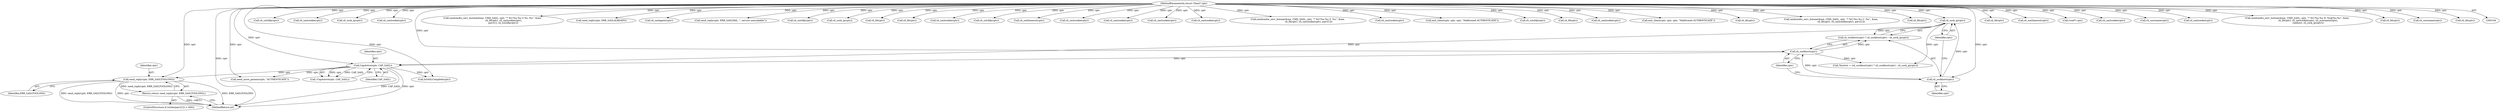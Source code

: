 digraph "0_nefarious2_f50a84bad996d438e7b31b9e74c32a41e43f8be5@API" {
"1000149" [label="(Call,send_reply(cptr, ERR_SASLTOOLONG))"];
"1000128" [label="(Call,CapActive(cptr, CAP_SASL))"];
"1000124" [label="(Call,cli_sock_ip(cptr))"];
"1000120" [label="(Call,cli_sockhost(cptr))"];
"1000105" [label="(MethodParameterIn,struct Client* cptr)"];
"1000122" [label="(Call,cli_sockhost(cptr))"];
"1000148" [label="(Return,return send_reply(cptr, ERR_SASLTOOLONG);)"];
"1000268" [label="(Call,cli_sslclifp(cptr))"];
"1000119" [label="(Call,cli_sockhost(cptr) ? cli_sockhost(cptr) : cli_sock_ip(cptr))"];
"1000300" [label="(Call,cli_saslcookie(cptr))"];
"1000324" [label="(Call,cli_sock_ip(cptr))"];
"1000401" [label="(Call,cli_saslcookie(cptr))"];
"1000138" [label="(Call,need_more_params(cptr, \"AUTHENTICATE\"))"];
"1000150" [label="(Identifier,cptr)"];
"1000129" [label="(Identifier,cptr)"];
"1000128" [label="(Call,CapActive(cptr, CAP_SASL))"];
"1000373" [label="(Call,sendcmdto_serv_butone(&me, CMD_SASL, cptr, \"* %C!%u.%u S %s :%s\", &me,\n                               cli_fd(cptr), cli_saslcookie(cptr),\n                              parv[1], cli_sslclifp(cptr)))"];
"1000156" [label="(Call,send_reply(cptr, ERR_SASLALREADY))"];
"1000163" [label="(Call,cli_saslagent(cptr))"];
"1000191" [label="(Call,send_reply(cptr, ERR_SASLFAIL, \": service unavailable\"))"];
"1000371" [label="(Call,cli_sslclifp(cptr))"];
"1000424" [label="(Call,cli_sock_ip(cptr))"];
"1000127" [label="(Call,!CapActive(cptr, CAP_SASL))"];
"1000279" [label="(Call,cli_fd(cptr))"];
"1000317" [label="(Call,cli_fd(cptr))"];
"1000122" [label="(Call,cli_sockhost(cptr))"];
"1000130" [label="(Identifier,CAP_SASL)"];
"1000204" [label="(Call,cli_saslcookie(cptr))"];
"1000286" [label="(Call,cli_sslclifp(cptr))"];
"1000447" [label="(Call,cli_sasltimeout(cptr))"];
"1000148" [label="(Return,return send_reply(cptr, ERR_SASLTOOLONG);)"];
"1000216" [label="(Call,cli_saslcookie(cptr))"];
"1000125" [label="(Identifier,cptr)"];
"1000339" [label="(Call,cli_saslcookie(cptr))"];
"1000281" [label="(Call,cli_saslcookie(cptr))"];
"1000383" [label="(Call,cli_saslcookie(cptr))"];
"1000391" [label="(Call,sendcmdto_serv_butone(&me, CMD_SASL, cptr, \"* %C!%u.%u S :%s\", &me,\n                              cli_fd(cptr), cli_saslcookie(cptr), parv[1]))"];
"1000210" [label="(Call,cli_saslcookie(cptr))"];
"1000149" [label="(Call,send_reply(cptr, ERR_SASLTOOLONG))"];
"1000363" [label="(Call,exit_client(cptr, sptr, sptr, \"Malformed AUTHENTICATE\"))"];
"1000121" [label="(Identifier,cptr)"];
"1000388" [label="(Call,cli_sslclifp(cptr))"];
"1000417" [label="(Call,cli_fd(cptr))"];
"1000419" [label="(Call,cli_saslcookie(cptr))"];
"1000260" [label="(Call,exit_client(cptr, sptr, sptr, \"Malformed AUTHENTICATE\"))"];
"1000381" [label="(Call,cli_fd(cptr))"];
"1000141" [label="(ControlStructure,if (strlen(parv[1]) > 400))"];
"1000428" [label="(Call,sendcmdto_serv_butone(&me, CMD_SASL, cptr, \"* %C!%u.%u C :%s\", &me,\n                            cli_fd(cptr), cli_saslcookie(cptr), parv[1]))"];
"1000399" [label="(Call,cli_fd(cptr))"];
"1000463" [label="(MethodReturn,int)"];
"1000151" [label="(Identifier,ERR_SASLTOOLONG)"];
"1000153" [label="(Call,IsSASLComplete(cptr))"];
"1000337" [label="(Call,cli_fd(cptr))"];
"1000452" [label="(Call,cli_sasltimeout(cptr))"];
"1000455" [label="(Call,(void*) cptr)"];
"1000105" [label="(MethodParameterIn,struct Client* cptr)"];
"1000438" [label="(Call,cli_saslcookie(cptr))"];
"1000321" [label="(Call,cli_username(cptr))"];
"1000319" [label="(Call,cli_saslcookie(cptr))"];
"1000409" [label="(Call,sendcmdto_serv_butone(&me, CMD_SASL, cptr, \"* %C!%u.%u H :%s@%s:%s\", &me,\n                              cli_fd(cptr), cli_saslcookie(cptr), cli_username(cptr),\n                              realhost, cli_sock_ip(cptr)))"];
"1000120" [label="(Call,cli_sockhost(cptr))"];
"1000436" [label="(Call,cli_fd(cptr))"];
"1000421" [label="(Call,cli_username(cptr))"];
"1000298" [label="(Call,cli_fd(cptr))"];
"1000123" [label="(Identifier,cptr)"];
"1000124" [label="(Call,cli_sock_ip(cptr))"];
"1000117" [label="(Call,*hoststr = (cli_sockhost(cptr) ? cli_sockhost(cptr) : cli_sock_ip(cptr)))"];
"1000149" -> "1000148"  [label="AST: "];
"1000149" -> "1000151"  [label="CFG: "];
"1000150" -> "1000149"  [label="AST: "];
"1000151" -> "1000149"  [label="AST: "];
"1000148" -> "1000149"  [label="CFG: "];
"1000149" -> "1000463"  [label="DDG: ERR_SASLTOOLONG"];
"1000149" -> "1000463"  [label="DDG: send_reply(cptr, ERR_SASLTOOLONG)"];
"1000149" -> "1000463"  [label="DDG: cptr"];
"1000149" -> "1000148"  [label="DDG: send_reply(cptr, ERR_SASLTOOLONG)"];
"1000128" -> "1000149"  [label="DDG: cptr"];
"1000105" -> "1000149"  [label="DDG: cptr"];
"1000128" -> "1000127"  [label="AST: "];
"1000128" -> "1000130"  [label="CFG: "];
"1000129" -> "1000128"  [label="AST: "];
"1000130" -> "1000128"  [label="AST: "];
"1000127" -> "1000128"  [label="CFG: "];
"1000128" -> "1000463"  [label="DDG: CAP_SASL"];
"1000128" -> "1000463"  [label="DDG: cptr"];
"1000128" -> "1000127"  [label="DDG: cptr"];
"1000128" -> "1000127"  [label="DDG: CAP_SASL"];
"1000124" -> "1000128"  [label="DDG: cptr"];
"1000122" -> "1000128"  [label="DDG: cptr"];
"1000105" -> "1000128"  [label="DDG: cptr"];
"1000128" -> "1000138"  [label="DDG: cptr"];
"1000128" -> "1000153"  [label="DDG: cptr"];
"1000124" -> "1000119"  [label="AST: "];
"1000124" -> "1000125"  [label="CFG: "];
"1000125" -> "1000124"  [label="AST: "];
"1000119" -> "1000124"  [label="CFG: "];
"1000124" -> "1000117"  [label="DDG: cptr"];
"1000124" -> "1000119"  [label="DDG: cptr"];
"1000120" -> "1000124"  [label="DDG: cptr"];
"1000105" -> "1000124"  [label="DDG: cptr"];
"1000120" -> "1000119"  [label="AST: "];
"1000120" -> "1000121"  [label="CFG: "];
"1000121" -> "1000120"  [label="AST: "];
"1000123" -> "1000120"  [label="CFG: "];
"1000125" -> "1000120"  [label="CFG: "];
"1000105" -> "1000120"  [label="DDG: cptr"];
"1000120" -> "1000122"  [label="DDG: cptr"];
"1000105" -> "1000104"  [label="AST: "];
"1000105" -> "1000463"  [label="DDG: cptr"];
"1000105" -> "1000122"  [label="DDG: cptr"];
"1000105" -> "1000138"  [label="DDG: cptr"];
"1000105" -> "1000153"  [label="DDG: cptr"];
"1000105" -> "1000156"  [label="DDG: cptr"];
"1000105" -> "1000163"  [label="DDG: cptr"];
"1000105" -> "1000191"  [label="DDG: cptr"];
"1000105" -> "1000204"  [label="DDG: cptr"];
"1000105" -> "1000210"  [label="DDG: cptr"];
"1000105" -> "1000216"  [label="DDG: cptr"];
"1000105" -> "1000260"  [label="DDG: cptr"];
"1000105" -> "1000268"  [label="DDG: cptr"];
"1000105" -> "1000279"  [label="DDG: cptr"];
"1000105" -> "1000281"  [label="DDG: cptr"];
"1000105" -> "1000286"  [label="DDG: cptr"];
"1000105" -> "1000298"  [label="DDG: cptr"];
"1000105" -> "1000300"  [label="DDG: cptr"];
"1000105" -> "1000317"  [label="DDG: cptr"];
"1000105" -> "1000319"  [label="DDG: cptr"];
"1000105" -> "1000321"  [label="DDG: cptr"];
"1000105" -> "1000324"  [label="DDG: cptr"];
"1000105" -> "1000337"  [label="DDG: cptr"];
"1000105" -> "1000339"  [label="DDG: cptr"];
"1000105" -> "1000363"  [label="DDG: cptr"];
"1000105" -> "1000371"  [label="DDG: cptr"];
"1000105" -> "1000373"  [label="DDG: cptr"];
"1000105" -> "1000381"  [label="DDG: cptr"];
"1000105" -> "1000383"  [label="DDG: cptr"];
"1000105" -> "1000388"  [label="DDG: cptr"];
"1000105" -> "1000391"  [label="DDG: cptr"];
"1000105" -> "1000399"  [label="DDG: cptr"];
"1000105" -> "1000401"  [label="DDG: cptr"];
"1000105" -> "1000409"  [label="DDG: cptr"];
"1000105" -> "1000417"  [label="DDG: cptr"];
"1000105" -> "1000419"  [label="DDG: cptr"];
"1000105" -> "1000421"  [label="DDG: cptr"];
"1000105" -> "1000424"  [label="DDG: cptr"];
"1000105" -> "1000428"  [label="DDG: cptr"];
"1000105" -> "1000436"  [label="DDG: cptr"];
"1000105" -> "1000438"  [label="DDG: cptr"];
"1000105" -> "1000447"  [label="DDG: cptr"];
"1000105" -> "1000452"  [label="DDG: cptr"];
"1000105" -> "1000455"  [label="DDG: cptr"];
"1000122" -> "1000119"  [label="AST: "];
"1000122" -> "1000123"  [label="CFG: "];
"1000123" -> "1000122"  [label="AST: "];
"1000119" -> "1000122"  [label="CFG: "];
"1000122" -> "1000117"  [label="DDG: cptr"];
"1000122" -> "1000119"  [label="DDG: cptr"];
"1000148" -> "1000141"  [label="AST: "];
"1000463" -> "1000148"  [label="CFG: "];
"1000148" -> "1000463"  [label="DDG: <RET>"];
}
